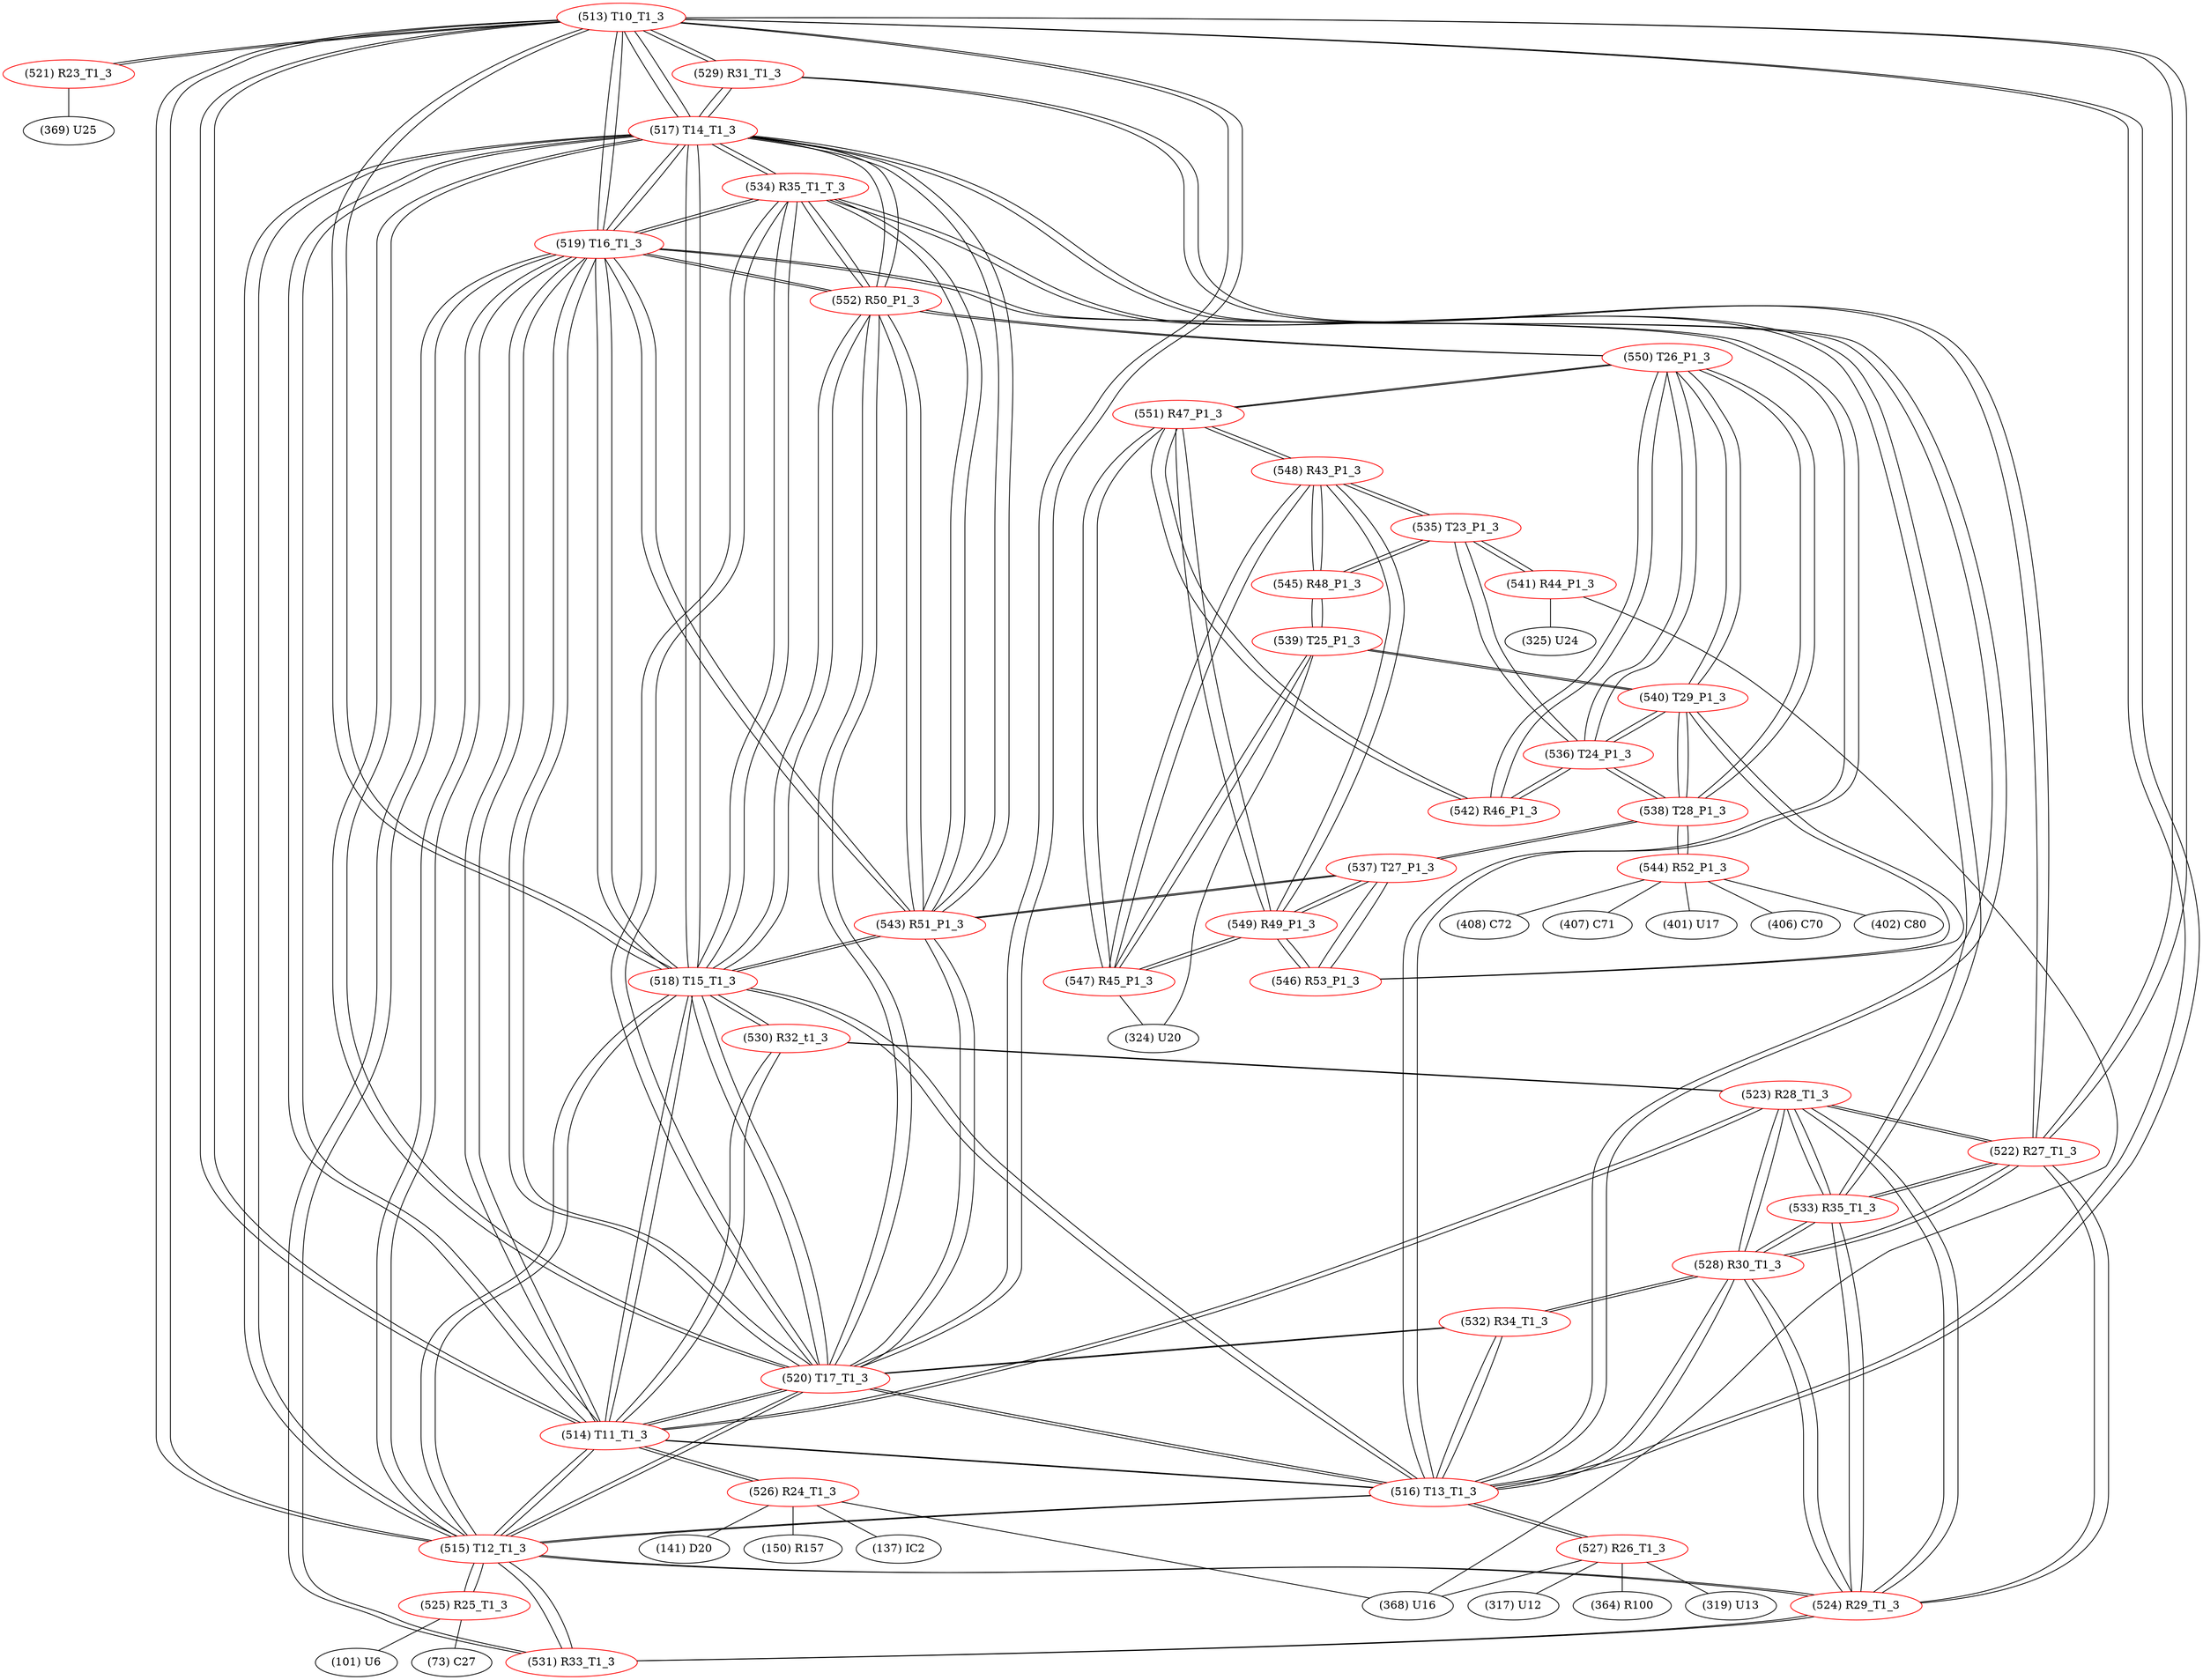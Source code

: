 graph {
	513 [label="(513) T10_T1_3" color=red]
	521 [label="(521) R23_T1_3"]
	529 [label="(529) R31_T1_3"]
	522 [label="(522) R27_T1_3"]
	519 [label="(519) T16_T1_3"]
	520 [label="(520) T17_T1_3"]
	518 [label="(518) T15_T1_3"]
	515 [label="(515) T12_T1_3"]
	517 [label="(517) T14_T1_3"]
	516 [label="(516) T13_T1_3"]
	514 [label="(514) T11_T1_3"]
	514 [label="(514) T11_T1_3" color=red]
	526 [label="(526) R24_T1_3"]
	523 [label="(523) R28_T1_3"]
	530 [label="(530) R32_t1_3"]
	513 [label="(513) T10_T1_3"]
	519 [label="(519) T16_T1_3"]
	520 [label="(520) T17_T1_3"]
	518 [label="(518) T15_T1_3"]
	515 [label="(515) T12_T1_3"]
	517 [label="(517) T14_T1_3"]
	516 [label="(516) T13_T1_3"]
	515 [label="(515) T12_T1_3" color=red]
	531 [label="(531) R33_T1_3"]
	524 [label="(524) R29_T1_3"]
	525 [label="(525) R25_T1_3"]
	513 [label="(513) T10_T1_3"]
	519 [label="(519) T16_T1_3"]
	520 [label="(520) T17_T1_3"]
	518 [label="(518) T15_T1_3"]
	517 [label="(517) T14_T1_3"]
	516 [label="(516) T13_T1_3"]
	514 [label="(514) T11_T1_3"]
	516 [label="(516) T13_T1_3" color=red]
	528 [label="(528) R30_T1_3"]
	532 [label="(532) R34_T1_3"]
	527 [label="(527) R26_T1_3"]
	513 [label="(513) T10_T1_3"]
	519 [label="(519) T16_T1_3"]
	520 [label="(520) T17_T1_3"]
	518 [label="(518) T15_T1_3"]
	515 [label="(515) T12_T1_3"]
	517 [label="(517) T14_T1_3"]
	514 [label="(514) T11_T1_3"]
	517 [label="(517) T14_T1_3" color=red]
	513 [label="(513) T10_T1_3"]
	519 [label="(519) T16_T1_3"]
	520 [label="(520) T17_T1_3"]
	518 [label="(518) T15_T1_3"]
	515 [label="(515) T12_T1_3"]
	516 [label="(516) T13_T1_3"]
	514 [label="(514) T11_T1_3"]
	529 [label="(529) R31_T1_3"]
	543 [label="(543) R51_P1_3"]
	552 [label="(552) R50_P1_3"]
	534 [label="(534) R35_T1_T_3"]
	518 [label="(518) T15_T1_3" color=red]
	530 [label="(530) R32_t1_3"]
	513 [label="(513) T10_T1_3"]
	519 [label="(519) T16_T1_3"]
	520 [label="(520) T17_T1_3"]
	515 [label="(515) T12_T1_3"]
	517 [label="(517) T14_T1_3"]
	516 [label="(516) T13_T1_3"]
	514 [label="(514) T11_T1_3"]
	543 [label="(543) R51_P1_3"]
	552 [label="(552) R50_P1_3"]
	534 [label="(534) R35_T1_T_3"]
	519 [label="(519) T16_T1_3" color=red]
	531 [label="(531) R33_T1_3"]
	513 [label="(513) T10_T1_3"]
	520 [label="(520) T17_T1_3"]
	518 [label="(518) T15_T1_3"]
	515 [label="(515) T12_T1_3"]
	517 [label="(517) T14_T1_3"]
	516 [label="(516) T13_T1_3"]
	514 [label="(514) T11_T1_3"]
	543 [label="(543) R51_P1_3"]
	552 [label="(552) R50_P1_3"]
	534 [label="(534) R35_T1_T_3"]
	520 [label="(520) T17_T1_3" color=red]
	532 [label="(532) R34_T1_3"]
	513 [label="(513) T10_T1_3"]
	519 [label="(519) T16_T1_3"]
	518 [label="(518) T15_T1_3"]
	515 [label="(515) T12_T1_3"]
	517 [label="(517) T14_T1_3"]
	516 [label="(516) T13_T1_3"]
	514 [label="(514) T11_T1_3"]
	543 [label="(543) R51_P1_3"]
	552 [label="(552) R50_P1_3"]
	534 [label="(534) R35_T1_T_3"]
	521 [label="(521) R23_T1_3" color=red]
	369 [label="(369) U25"]
	513 [label="(513) T10_T1_3"]
	522 [label="(522) R27_T1_3" color=red]
	528 [label="(528) R30_T1_3"]
	533 [label="(533) R35_T1_3"]
	524 [label="(524) R29_T1_3"]
	523 [label="(523) R28_T1_3"]
	513 [label="(513) T10_T1_3"]
	529 [label="(529) R31_T1_3"]
	523 [label="(523) R28_T1_3" color=red]
	528 [label="(528) R30_T1_3"]
	533 [label="(533) R35_T1_3"]
	524 [label="(524) R29_T1_3"]
	522 [label="(522) R27_T1_3"]
	514 [label="(514) T11_T1_3"]
	530 [label="(530) R32_t1_3"]
	524 [label="(524) R29_T1_3" color=red]
	528 [label="(528) R30_T1_3"]
	533 [label="(533) R35_T1_3"]
	523 [label="(523) R28_T1_3"]
	522 [label="(522) R27_T1_3"]
	531 [label="(531) R33_T1_3"]
	515 [label="(515) T12_T1_3"]
	525 [label="(525) R25_T1_3" color=red]
	101 [label="(101) U6"]
	73 [label="(73) C27"]
	515 [label="(515) T12_T1_3"]
	526 [label="(526) R24_T1_3" color=red]
	141 [label="(141) D20"]
	150 [label="(150) R157"]
	137 [label="(137) IC2"]
	368 [label="(368) U16"]
	514 [label="(514) T11_T1_3"]
	527 [label="(527) R26_T1_3" color=red]
	368 [label="(368) U16"]
	364 [label="(364) R100"]
	319 [label="(319) U13"]
	317 [label="(317) U12"]
	516 [label="(516) T13_T1_3"]
	528 [label="(528) R30_T1_3" color=red]
	533 [label="(533) R35_T1_3"]
	524 [label="(524) R29_T1_3"]
	523 [label="(523) R28_T1_3"]
	522 [label="(522) R27_T1_3"]
	532 [label="(532) R34_T1_3"]
	516 [label="(516) T13_T1_3"]
	529 [label="(529) R31_T1_3" color=red]
	513 [label="(513) T10_T1_3"]
	522 [label="(522) R27_T1_3"]
	517 [label="(517) T14_T1_3"]
	530 [label="(530) R32_t1_3" color=red]
	518 [label="(518) T15_T1_3"]
	514 [label="(514) T11_T1_3"]
	523 [label="(523) R28_T1_3"]
	531 [label="(531) R33_T1_3" color=red]
	519 [label="(519) T16_T1_3"]
	524 [label="(524) R29_T1_3"]
	515 [label="(515) T12_T1_3"]
	532 [label="(532) R34_T1_3" color=red]
	520 [label="(520) T17_T1_3"]
	528 [label="(528) R30_T1_3"]
	516 [label="(516) T13_T1_3"]
	533 [label="(533) R35_T1_3" color=red]
	528 [label="(528) R30_T1_3"]
	524 [label="(524) R29_T1_3"]
	523 [label="(523) R28_T1_3"]
	522 [label="(522) R27_T1_3"]
	534 [label="(534) R35_T1_T_3"]
	534 [label="(534) R35_T1_T_3" color=red]
	533 [label="(533) R35_T1_3"]
	543 [label="(543) R51_P1_3"]
	552 [label="(552) R50_P1_3"]
	520 [label="(520) T17_T1_3"]
	519 [label="(519) T16_T1_3"]
	518 [label="(518) T15_T1_3"]
	517 [label="(517) T14_T1_3"]
	535 [label="(535) T23_P1_3" color=red]
	545 [label="(545) R48_P1_3"]
	548 [label="(548) R43_P1_3"]
	536 [label="(536) T24_P1_3"]
	541 [label="(541) R44_P1_3"]
	536 [label="(536) T24_P1_3" color=red]
	550 [label="(550) T26_P1_3"]
	540 [label="(540) T29_P1_3"]
	538 [label="(538) T28_P1_3"]
	542 [label="(542) R46_P1_3"]
	535 [label="(535) T23_P1_3"]
	537 [label="(537) T27_P1_3" color=red]
	543 [label="(543) R51_P1_3"]
	538 [label="(538) T28_P1_3"]
	546 [label="(546) R53_P1_3"]
	549 [label="(549) R49_P1_3"]
	538 [label="(538) T28_P1_3" color=red]
	550 [label="(550) T26_P1_3"]
	536 [label="(536) T24_P1_3"]
	540 [label="(540) T29_P1_3"]
	544 [label="(544) R52_P1_3"]
	537 [label="(537) T27_P1_3"]
	539 [label="(539) T25_P1_3" color=red]
	540 [label="(540) T29_P1_3"]
	545 [label="(545) R48_P1_3"]
	547 [label="(547) R45_P1_3"]
	324 [label="(324) U20"]
	540 [label="(540) T29_P1_3" color=red]
	550 [label="(550) T26_P1_3"]
	536 [label="(536) T24_P1_3"]
	538 [label="(538) T28_P1_3"]
	539 [label="(539) T25_P1_3"]
	546 [label="(546) R53_P1_3"]
	541 [label="(541) R44_P1_3" color=red]
	368 [label="(368) U16"]
	325 [label="(325) U24"]
	535 [label="(535) T23_P1_3"]
	542 [label="(542) R46_P1_3" color=red]
	550 [label="(550) T26_P1_3"]
	551 [label="(551) R47_P1_3"]
	536 [label="(536) T24_P1_3"]
	543 [label="(543) R51_P1_3" color=red]
	537 [label="(537) T27_P1_3"]
	552 [label="(552) R50_P1_3"]
	520 [label="(520) T17_T1_3"]
	534 [label="(534) R35_T1_T_3"]
	519 [label="(519) T16_T1_3"]
	518 [label="(518) T15_T1_3"]
	517 [label="(517) T14_T1_3"]
	544 [label="(544) R52_P1_3" color=red]
	407 [label="(407) C71"]
	401 [label="(401) U17"]
	406 [label="(406) C70"]
	402 [label="(402) C80"]
	408 [label="(408) C72"]
	538 [label="(538) T28_P1_3"]
	545 [label="(545) R48_P1_3" color=red]
	539 [label="(539) T25_P1_3"]
	535 [label="(535) T23_P1_3"]
	548 [label="(548) R43_P1_3"]
	546 [label="(546) R53_P1_3" color=red]
	540 [label="(540) T29_P1_3"]
	537 [label="(537) T27_P1_3"]
	549 [label="(549) R49_P1_3"]
	547 [label="(547) R45_P1_3" color=red]
	551 [label="(551) R47_P1_3"]
	548 [label="(548) R43_P1_3"]
	549 [label="(549) R49_P1_3"]
	539 [label="(539) T25_P1_3"]
	324 [label="(324) U20"]
	548 [label="(548) R43_P1_3" color=red]
	545 [label="(545) R48_P1_3"]
	535 [label="(535) T23_P1_3"]
	551 [label="(551) R47_P1_3"]
	547 [label="(547) R45_P1_3"]
	549 [label="(549) R49_P1_3"]
	549 [label="(549) R49_P1_3" color=red]
	551 [label="(551) R47_P1_3"]
	547 [label="(547) R45_P1_3"]
	548 [label="(548) R43_P1_3"]
	537 [label="(537) T27_P1_3"]
	546 [label="(546) R53_P1_3"]
	550 [label="(550) T26_P1_3" color=red]
	552 [label="(552) R50_P1_3"]
	536 [label="(536) T24_P1_3"]
	540 [label="(540) T29_P1_3"]
	538 [label="(538) T28_P1_3"]
	542 [label="(542) R46_P1_3"]
	551 [label="(551) R47_P1_3"]
	551 [label="(551) R47_P1_3" color=red]
	547 [label="(547) R45_P1_3"]
	548 [label="(548) R43_P1_3"]
	549 [label="(549) R49_P1_3"]
	550 [label="(550) T26_P1_3"]
	542 [label="(542) R46_P1_3"]
	552 [label="(552) R50_P1_3" color=red]
	550 [label="(550) T26_P1_3"]
	543 [label="(543) R51_P1_3"]
	520 [label="(520) T17_T1_3"]
	534 [label="(534) R35_T1_T_3"]
	519 [label="(519) T16_T1_3"]
	518 [label="(518) T15_T1_3"]
	517 [label="(517) T14_T1_3"]
	513 -- 521
	513 -- 529
	513 -- 522
	513 -- 519
	513 -- 520
	513 -- 518
	513 -- 515
	513 -- 517
	513 -- 516
	513 -- 514
	514 -- 526
	514 -- 523
	514 -- 530
	514 -- 513
	514 -- 519
	514 -- 520
	514 -- 518
	514 -- 515
	514 -- 517
	514 -- 516
	515 -- 531
	515 -- 524
	515 -- 525
	515 -- 513
	515 -- 519
	515 -- 520
	515 -- 518
	515 -- 517
	515 -- 516
	515 -- 514
	516 -- 528
	516 -- 532
	516 -- 527
	516 -- 513
	516 -- 519
	516 -- 520
	516 -- 518
	516 -- 515
	516 -- 517
	516 -- 514
	517 -- 513
	517 -- 519
	517 -- 520
	517 -- 518
	517 -- 515
	517 -- 516
	517 -- 514
	517 -- 529
	517 -- 543
	517 -- 552
	517 -- 534
	518 -- 530
	518 -- 513
	518 -- 519
	518 -- 520
	518 -- 515
	518 -- 517
	518 -- 516
	518 -- 514
	518 -- 543
	518 -- 552
	518 -- 534
	519 -- 531
	519 -- 513
	519 -- 520
	519 -- 518
	519 -- 515
	519 -- 517
	519 -- 516
	519 -- 514
	519 -- 543
	519 -- 552
	519 -- 534
	520 -- 532
	520 -- 513
	520 -- 519
	520 -- 518
	520 -- 515
	520 -- 517
	520 -- 516
	520 -- 514
	520 -- 543
	520 -- 552
	520 -- 534
	521 -- 369
	521 -- 513
	522 -- 528
	522 -- 533
	522 -- 524
	522 -- 523
	522 -- 513
	522 -- 529
	523 -- 528
	523 -- 533
	523 -- 524
	523 -- 522
	523 -- 514
	523 -- 530
	524 -- 528
	524 -- 533
	524 -- 523
	524 -- 522
	524 -- 531
	524 -- 515
	525 -- 101
	525 -- 73
	525 -- 515
	526 -- 141
	526 -- 150
	526 -- 137
	526 -- 368
	526 -- 514
	527 -- 368
	527 -- 364
	527 -- 319
	527 -- 317
	527 -- 516
	528 -- 533
	528 -- 524
	528 -- 523
	528 -- 522
	528 -- 532
	528 -- 516
	529 -- 513
	529 -- 522
	529 -- 517
	530 -- 518
	530 -- 514
	530 -- 523
	531 -- 519
	531 -- 524
	531 -- 515
	532 -- 520
	532 -- 528
	532 -- 516
	533 -- 528
	533 -- 524
	533 -- 523
	533 -- 522
	533 -- 534
	534 -- 533
	534 -- 543
	534 -- 552
	534 -- 520
	534 -- 519
	534 -- 518
	534 -- 517
	535 -- 545
	535 -- 548
	535 -- 536
	535 -- 541
	536 -- 550
	536 -- 540
	536 -- 538
	536 -- 542
	536 -- 535
	537 -- 543
	537 -- 538
	537 -- 546
	537 -- 549
	538 -- 550
	538 -- 536
	538 -- 540
	538 -- 544
	538 -- 537
	539 -- 540
	539 -- 545
	539 -- 547
	539 -- 324
	540 -- 550
	540 -- 536
	540 -- 538
	540 -- 539
	540 -- 546
	541 -- 368
	541 -- 325
	541 -- 535
	542 -- 550
	542 -- 551
	542 -- 536
	543 -- 537
	543 -- 552
	543 -- 520
	543 -- 534
	543 -- 519
	543 -- 518
	543 -- 517
	544 -- 407
	544 -- 401
	544 -- 406
	544 -- 402
	544 -- 408
	544 -- 538
	545 -- 539
	545 -- 535
	545 -- 548
	546 -- 540
	546 -- 537
	546 -- 549
	547 -- 551
	547 -- 548
	547 -- 549
	547 -- 539
	547 -- 324
	548 -- 545
	548 -- 535
	548 -- 551
	548 -- 547
	548 -- 549
	549 -- 551
	549 -- 547
	549 -- 548
	549 -- 537
	549 -- 546
	550 -- 552
	550 -- 536
	550 -- 540
	550 -- 538
	550 -- 542
	550 -- 551
	551 -- 547
	551 -- 548
	551 -- 549
	551 -- 550
	551 -- 542
	552 -- 550
	552 -- 543
	552 -- 520
	552 -- 534
	552 -- 519
	552 -- 518
	552 -- 517
}